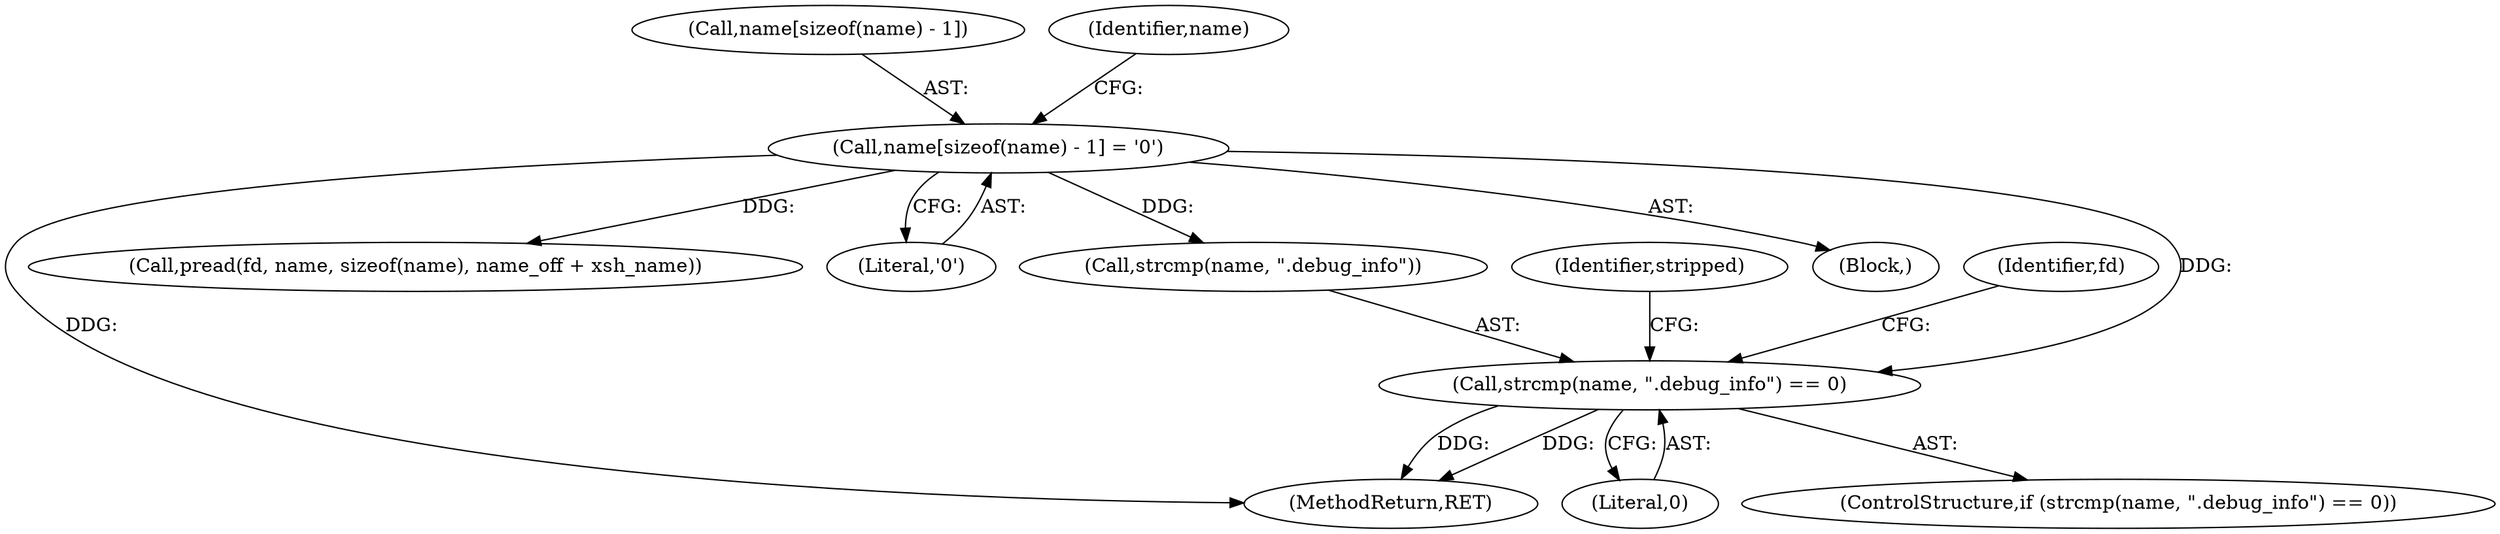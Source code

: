 digraph "1_file_445c8fb0ebff85195be94cd9f7e1df89cade5c7f_1@API" {
"1000216" [label="(Call,strcmp(name, \".debug_info\") == 0)"];
"1000207" [label="(Call,name[sizeof(name) - 1] = '\0')"];
"1000208" [label="(Call,name[sizeof(name) - 1])"];
"1000218" [label="(Identifier,name)"];
"1000191" [label="(Call,pread(fd, name, sizeof(name), name_off + xsh_name))"];
"1000216" [label="(Call,strcmp(name, \".debug_info\") == 0)"];
"1000215" [label="(ControlStructure,if (strcmp(name, \".debug_info\") == 0))"];
"1000222" [label="(Identifier,stripped)"];
"1000207" [label="(Call,name[sizeof(name) - 1] = '\0')"];
"1000214" [label="(Literal,'\0')"];
"1000217" [label="(Call,strcmp(name, \".debug_info\"))"];
"1000699" [label="(MethodReturn,RET)"];
"1000220" [label="(Literal,0)"];
"1000227" [label="(Identifier,fd)"];
"1000188" [label="(Block,)"];
"1000216" -> "1000215"  [label="AST: "];
"1000216" -> "1000220"  [label="CFG: "];
"1000217" -> "1000216"  [label="AST: "];
"1000220" -> "1000216"  [label="AST: "];
"1000222" -> "1000216"  [label="CFG: "];
"1000227" -> "1000216"  [label="CFG: "];
"1000216" -> "1000699"  [label="DDG: "];
"1000216" -> "1000699"  [label="DDG: "];
"1000207" -> "1000216"  [label="DDG: "];
"1000207" -> "1000188"  [label="AST: "];
"1000207" -> "1000214"  [label="CFG: "];
"1000208" -> "1000207"  [label="AST: "];
"1000214" -> "1000207"  [label="AST: "];
"1000218" -> "1000207"  [label="CFG: "];
"1000207" -> "1000699"  [label="DDG: "];
"1000207" -> "1000191"  [label="DDG: "];
"1000207" -> "1000217"  [label="DDG: "];
}

